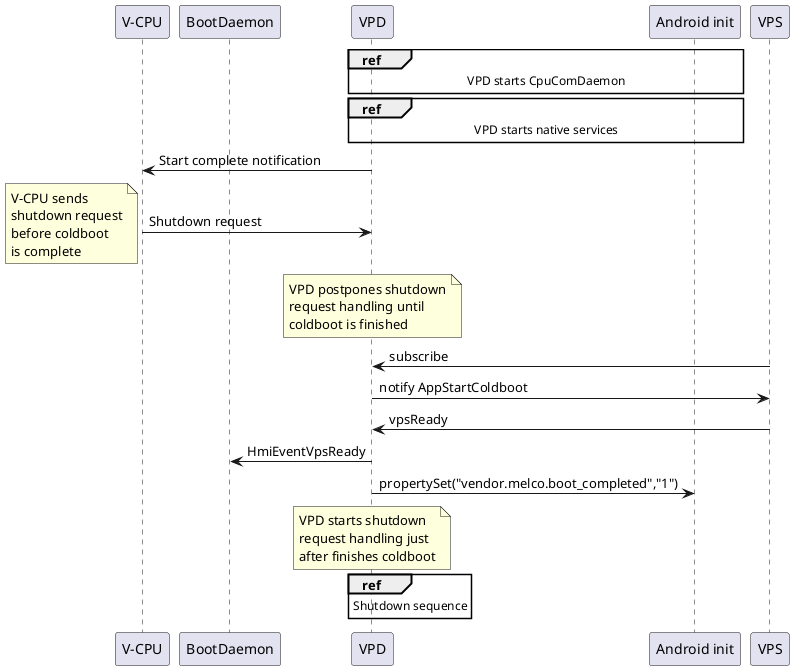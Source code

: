 @startuml
participant "V-CPU"
participant BootDaemon
participant VPD
participant "Android init"
participant VPS

ref over VPD,"Android init":  VPD starts CpuComDaemon
ref over VPD,"Android init":  VPD starts native services
"V-CPU"<-VPD: Start complete notification
"V-CPU"->VPD: Shutdown request
note left
V-CPU sends
shutdown request
before coldboot
is complete
end note
note over VPD
VPD postpones shutdown
request handling until
coldboot is finished
end note
VPD<-VPS: subscribe
VPD->VPS: notify AppStartColdboot
VPD<-VPS: vpsReady
VPD->BootDaemon: HmiEventVpsReady
VPD->"Android init":propertySet("vendor.melco.boot_completed","1")
note over VPD
VPD starts shutdown
request handling just
after finishes coldboot
end note
ref over VPD: Shutdown sequence
@enduml
